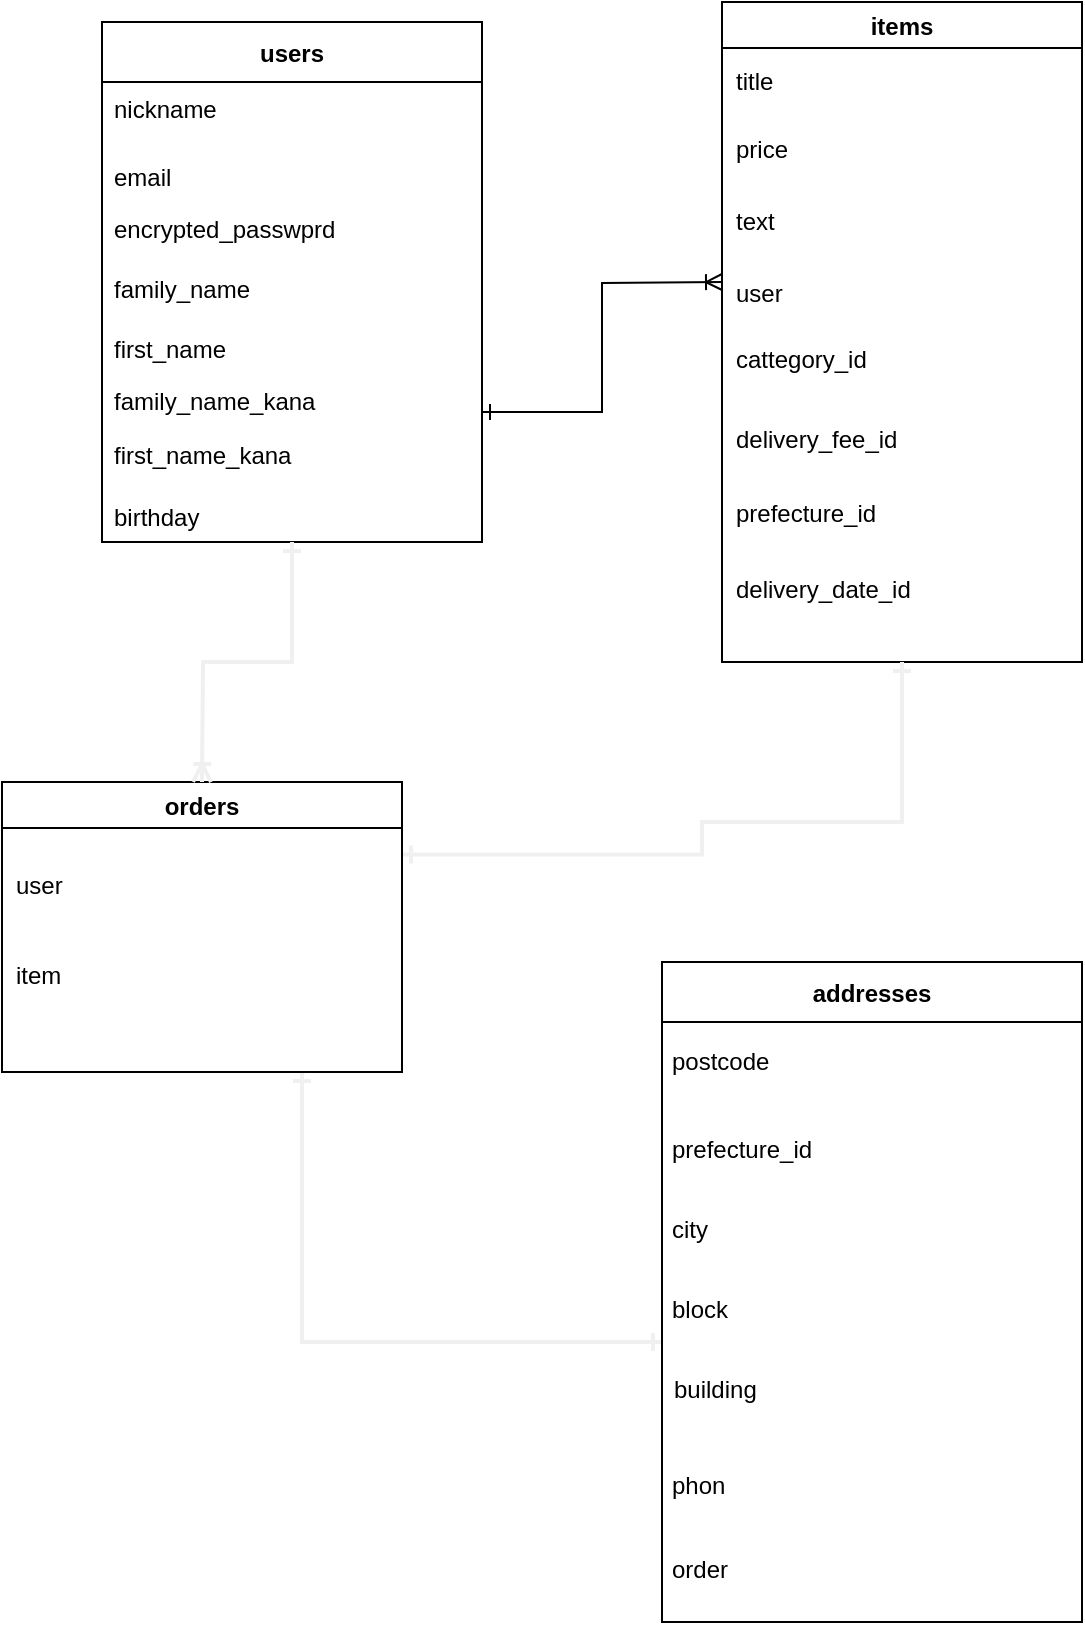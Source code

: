 <mxfile>
    <diagram id="kn_SRQcrBAxhvkroJaQh" name="ページ1">
        <mxGraphModel dx="441" dy="517" grid="1" gridSize="10" guides="1" tooltips="1" connect="1" arrows="1" fold="1" page="1" pageScale="1" pageWidth="827" pageHeight="1169" math="0" shadow="0">
            <root>
                <mxCell id="0"/>
                <mxCell id="1" parent="0"/>
                <mxCell id="9" value="users" style="swimlane;startSize=30;" parent="1" vertex="1">
                    <mxGeometry x="70" y="90" width="190" height="260" as="geometry"/>
                </mxCell>
                <mxCell id="205" value="nickname" style="text;strokeColor=none;fillColor=none;align=left;verticalAlign=top;spacingLeft=4;spacingRight=4;overflow=hidden;rotatable=0;points=[[0,0.5],[1,0.5]];portConstraint=eastwest;" parent="9" vertex="1">
                    <mxGeometry y="30" width="190" height="26" as="geometry"/>
                </mxCell>
                <mxCell id="209" value="encrypted_passwprd" style="text;strokeColor=none;fillColor=none;align=left;verticalAlign=top;spacingLeft=4;spacingRight=4;overflow=hidden;rotatable=0;points=[[0,0.5],[1,0.5]];portConstraint=eastwest;" parent="9" vertex="1">
                    <mxGeometry y="90" width="190" height="26" as="geometry"/>
                </mxCell>
                <mxCell id="210" value="family_name" style="text;strokeColor=none;fillColor=none;align=left;verticalAlign=top;spacingLeft=4;spacingRight=4;overflow=hidden;rotatable=0;points=[[0,0.5],[1,0.5]];portConstraint=eastwest;" parent="9" vertex="1">
                    <mxGeometry y="120" width="190" height="26" as="geometry"/>
                </mxCell>
                <mxCell id="211" value="first_name" style="text;strokeColor=none;fillColor=none;align=left;verticalAlign=top;spacingLeft=4;spacingRight=4;overflow=hidden;rotatable=0;points=[[0,0.5],[1,0.5]];portConstraint=eastwest;" parent="9" vertex="1">
                    <mxGeometry y="150" width="190" height="26" as="geometry"/>
                </mxCell>
                <mxCell id="212" value="family_name_kana" style="text;strokeColor=none;fillColor=none;align=left;verticalAlign=top;spacingLeft=4;spacingRight=4;overflow=hidden;rotatable=0;points=[[0,0.5],[1,0.5]];portConstraint=eastwest;" parent="9" vertex="1">
                    <mxGeometry y="176" width="190" height="26" as="geometry"/>
                </mxCell>
                <mxCell id="214" value="birthday" style="text;strokeColor=none;fillColor=none;align=left;verticalAlign=top;spacingLeft=4;spacingRight=4;overflow=hidden;rotatable=0;points=[[0,0.5],[1,0.5]];portConstraint=eastwest;" parent="9" vertex="1">
                    <mxGeometry y="234" width="190" height="26" as="geometry"/>
                </mxCell>
                <mxCell id="208" value="email" style="text;strokeColor=none;fillColor=none;align=left;verticalAlign=top;spacingLeft=4;spacingRight=4;overflow=hidden;rotatable=0;points=[[0,0.5],[1,0.5]];portConstraint=eastwest;" parent="9" vertex="1">
                    <mxGeometry y="64" width="190" height="26" as="geometry"/>
                </mxCell>
                <mxCell id="18" value="items" style="swimlane;" parent="1" vertex="1">
                    <mxGeometry x="380" y="80" width="180" height="330" as="geometry"/>
                </mxCell>
                <mxCell id="216" value="price" style="text;strokeColor=none;fillColor=none;align=left;verticalAlign=top;spacingLeft=4;spacingRight=4;overflow=hidden;rotatable=0;points=[[0,0.5],[1,0.5]];portConstraint=eastwest;" parent="18" vertex="1">
                    <mxGeometry x="1" y="60" width="179" height="26" as="geometry"/>
                </mxCell>
                <mxCell id="222" value="delivery_date_id" style="text;strokeColor=none;fillColor=none;align=left;verticalAlign=top;spacingLeft=4;spacingRight=4;overflow=hidden;rotatable=0;points=[[0,0.5],[1,0.5]];portConstraint=eastwest;" parent="18" vertex="1">
                    <mxGeometry x="1" y="280" width="179" height="26" as="geometry"/>
                </mxCell>
                <mxCell id="32" style="edgeStyle=orthogonalEdgeStyle;rounded=0;jumpSize=6;orthogonalLoop=1;jettySize=auto;html=1;exitX=1;exitY=0.25;exitDx=0;exitDy=0;entryX=0.5;entryY=1;entryDx=0;entryDy=0;endArrow=ERone;endFill=0;strokeColor=#f0f0f0;strokeWidth=2;startArrow=ERone;startFill=0;" parent="1" source="19" target="18" edge="1">
                    <mxGeometry relative="1" as="geometry">
                        <Array as="points">
                            <mxPoint x="370" y="506"/>
                            <mxPoint x="370" y="490"/>
                            <mxPoint x="470" y="490"/>
                        </Array>
                    </mxGeometry>
                </mxCell>
                <mxCell id="41" style="edgeStyle=orthogonalEdgeStyle;rounded=0;jumpSize=6;orthogonalLoop=1;jettySize=auto;html=1;exitX=0.75;exitY=1;exitDx=0;exitDy=0;endArrow=ERone;endFill=0;strokeColor=#f0f0f0;strokeWidth=2;startArrow=ERone;startFill=0;" parent="1" source="19" edge="1">
                    <mxGeometry relative="1" as="geometry">
                        <mxPoint x="350" y="750" as="targetPoint"/>
                        <Array as="points">
                            <mxPoint x="170" y="750"/>
                        </Array>
                    </mxGeometry>
                </mxCell>
                <mxCell id="19" value="orders" style="swimlane;" parent="1" vertex="1">
                    <mxGeometry x="20" y="470" width="200" height="145" as="geometry"/>
                </mxCell>
                <mxCell id="20" value="addresses" style="swimlane;startSize=30;" parent="1" vertex="1">
                    <mxGeometry x="350" y="560" width="210" height="330" as="geometry"/>
                </mxCell>
                <mxCell id="226" value="prefecture_id" style="text;strokeColor=none;fillColor=none;align=left;verticalAlign=top;spacingLeft=4;spacingRight=4;overflow=hidden;rotatable=0;points=[[0,0.5],[1,0.5]];portConstraint=eastwest;" parent="20" vertex="1">
                    <mxGeometry x="-1" y="80" width="201" height="26" as="geometry"/>
                </mxCell>
                <mxCell id="227" value="city" style="text;strokeColor=none;fillColor=none;align=left;verticalAlign=top;spacingLeft=4;spacingRight=4;overflow=hidden;rotatable=0;points=[[0,0.5],[1,0.5]];portConstraint=eastwest;" parent="20" vertex="1">
                    <mxGeometry x="-1" y="120" width="201" height="26" as="geometry"/>
                </mxCell>
                <mxCell id="228" value="block" style="text;strokeColor=none;fillColor=none;align=left;verticalAlign=top;spacingLeft=4;spacingRight=4;overflow=hidden;rotatable=0;points=[[0,0.5],[1,0.5]];portConstraint=eastwest;" parent="20" vertex="1">
                    <mxGeometry x="-1" y="160" width="201" height="26" as="geometry"/>
                </mxCell>
                <mxCell id="229" value="building" style="text;strokeColor=none;fillColor=none;align=left;verticalAlign=top;spacingLeft=4;spacingRight=4;overflow=hidden;rotatable=0;points=[[0,0.5],[1,0.5]];portConstraint=eastwest;" parent="20" vertex="1">
                    <mxGeometry y="200" width="201" height="26" as="geometry"/>
                </mxCell>
                <mxCell id="230" value="phon" style="text;strokeColor=none;fillColor=none;align=left;verticalAlign=top;spacingLeft=4;spacingRight=4;overflow=hidden;rotatable=0;points=[[0,0.5],[1,0.5]];portConstraint=eastwest;" parent="20" vertex="1">
                    <mxGeometry x="-1" y="248" width="201" height="26" as="geometry"/>
                </mxCell>
                <mxCell id="235" value="order" style="text;strokeColor=none;fillColor=none;align=left;verticalAlign=top;spacingLeft=4;spacingRight=4;overflow=hidden;rotatable=0;points=[[0,0.5],[1,0.5]];portConstraint=eastwest;" parent="20" vertex="1">
                    <mxGeometry x="-1" y="290" width="201" height="26" as="geometry"/>
                </mxCell>
                <mxCell id="31" style="edgeStyle=orthogonalEdgeStyle;rounded=0;jumpSize=6;orthogonalLoop=1;jettySize=auto;html=1;entryX=0.5;entryY=1;entryDx=0;entryDy=0;endArrow=ERone;endFill=0;strokeColor=#f0f0f0;strokeWidth=2;startArrow=ERoneToMany;startFill=0;" parent="1" target="9" edge="1">
                    <mxGeometry relative="1" as="geometry">
                        <mxPoint x="120" y="470" as="sourcePoint"/>
                    </mxGeometry>
                </mxCell>
                <mxCell id="215" value="title" style="text;strokeColor=none;fillColor=none;align=left;verticalAlign=top;spacingLeft=4;spacingRight=4;overflow=hidden;rotatable=0;points=[[0,0.5],[1,0.5]];portConstraint=eastwest;" parent="1" vertex="1">
                    <mxGeometry x="381" y="106" width="179" height="26" as="geometry"/>
                </mxCell>
                <mxCell id="217" value="text" style="text;strokeColor=none;fillColor=none;align=left;verticalAlign=top;spacingLeft=4;spacingRight=4;overflow=hidden;rotatable=0;points=[[0,0.5],[1,0.5]];portConstraint=eastwest;" parent="1" vertex="1">
                    <mxGeometry x="381" y="176" width="179" height="26" as="geometry"/>
                </mxCell>
                <mxCell id="218" value="user" style="text;strokeColor=none;fillColor=none;align=left;verticalAlign=top;spacingLeft=4;spacingRight=4;overflow=hidden;rotatable=0;points=[[0,0.5],[1,0.5]];portConstraint=eastwest;" parent="1" vertex="1">
                    <mxGeometry x="381" y="212" width="179" height="26" as="geometry"/>
                </mxCell>
                <mxCell id="219" value="cattegory_id" style="text;strokeColor=none;fillColor=none;align=left;verticalAlign=top;spacingLeft=4;spacingRight=4;overflow=hidden;rotatable=0;points=[[0,0.5],[1,0.5]];portConstraint=eastwest;" parent="1" vertex="1">
                    <mxGeometry x="381" y="245" width="179" height="26" as="geometry"/>
                </mxCell>
                <mxCell id="220" value="delivery_fee_id" style="text;strokeColor=none;fillColor=none;align=left;verticalAlign=top;spacingLeft=4;spacingRight=4;overflow=hidden;rotatable=0;points=[[0,0.5],[1,0.5]];portConstraint=eastwest;" parent="1" vertex="1">
                    <mxGeometry x="381" y="285" width="179" height="26" as="geometry"/>
                </mxCell>
                <mxCell id="221" value="prefecture_id" style="text;strokeColor=none;fillColor=none;align=left;verticalAlign=top;spacingLeft=4;spacingRight=4;overflow=hidden;rotatable=0;points=[[0,0.5],[1,0.5]];portConstraint=eastwest;" parent="1" vertex="1">
                    <mxGeometry x="381" y="322" width="179" height="26" as="geometry"/>
                </mxCell>
                <mxCell id="223" value="user" style="text;strokeColor=none;fillColor=none;align=left;verticalAlign=top;spacingLeft=4;spacingRight=4;overflow=hidden;rotatable=0;points=[[0,0.5],[1,0.5]];portConstraint=eastwest;" parent="1" vertex="1">
                    <mxGeometry x="21" y="508" width="190" height="26" as="geometry"/>
                </mxCell>
                <mxCell id="224" value="item" style="text;strokeColor=none;fillColor=none;align=left;verticalAlign=top;spacingLeft=4;spacingRight=4;overflow=hidden;rotatable=0;points=[[0,0.5],[1,0.5]];portConstraint=eastwest;" parent="1" vertex="1">
                    <mxGeometry x="21" y="553" width="190" height="26" as="geometry"/>
                </mxCell>
                <mxCell id="225" value="postcode" style="text;strokeColor=none;fillColor=none;align=left;verticalAlign=top;spacingLeft=4;spacingRight=4;overflow=hidden;rotatable=0;points=[[0,0.5],[1,0.5]];portConstraint=eastwest;" parent="1" vertex="1">
                    <mxGeometry x="349" y="596" width="201" height="26" as="geometry"/>
                </mxCell>
                <mxCell id="232" value="" style="edgeStyle=orthogonalEdgeStyle;rounded=0;orthogonalLoop=1;jettySize=auto;html=1;exitX=1;exitY=0.75;exitDx=0;exitDy=0;endArrow=ERoneToMany;endFill=0;strokeWidth=1;jumpSize=5;startArrow=ERone;startFill=0;" parent="1" source="9" edge="1">
                    <mxGeometry relative="1" as="geometry">
                        <mxPoint x="380" y="220" as="targetPoint"/>
                        <mxPoint x="260" y="285" as="sourcePoint"/>
                    </mxGeometry>
                </mxCell>
                <mxCell id="236" value="first_name_kana" style="text;strokeColor=none;fillColor=none;align=left;verticalAlign=top;spacingLeft=4;spacingRight=4;overflow=hidden;rotatable=0;points=[[0,0.5],[1,0.5]];portConstraint=eastwest;" vertex="1" parent="1">
                    <mxGeometry x="70" y="293" width="190" height="26" as="geometry"/>
                </mxCell>
            </root>
        </mxGraphModel>
    </diagram>
</mxfile>